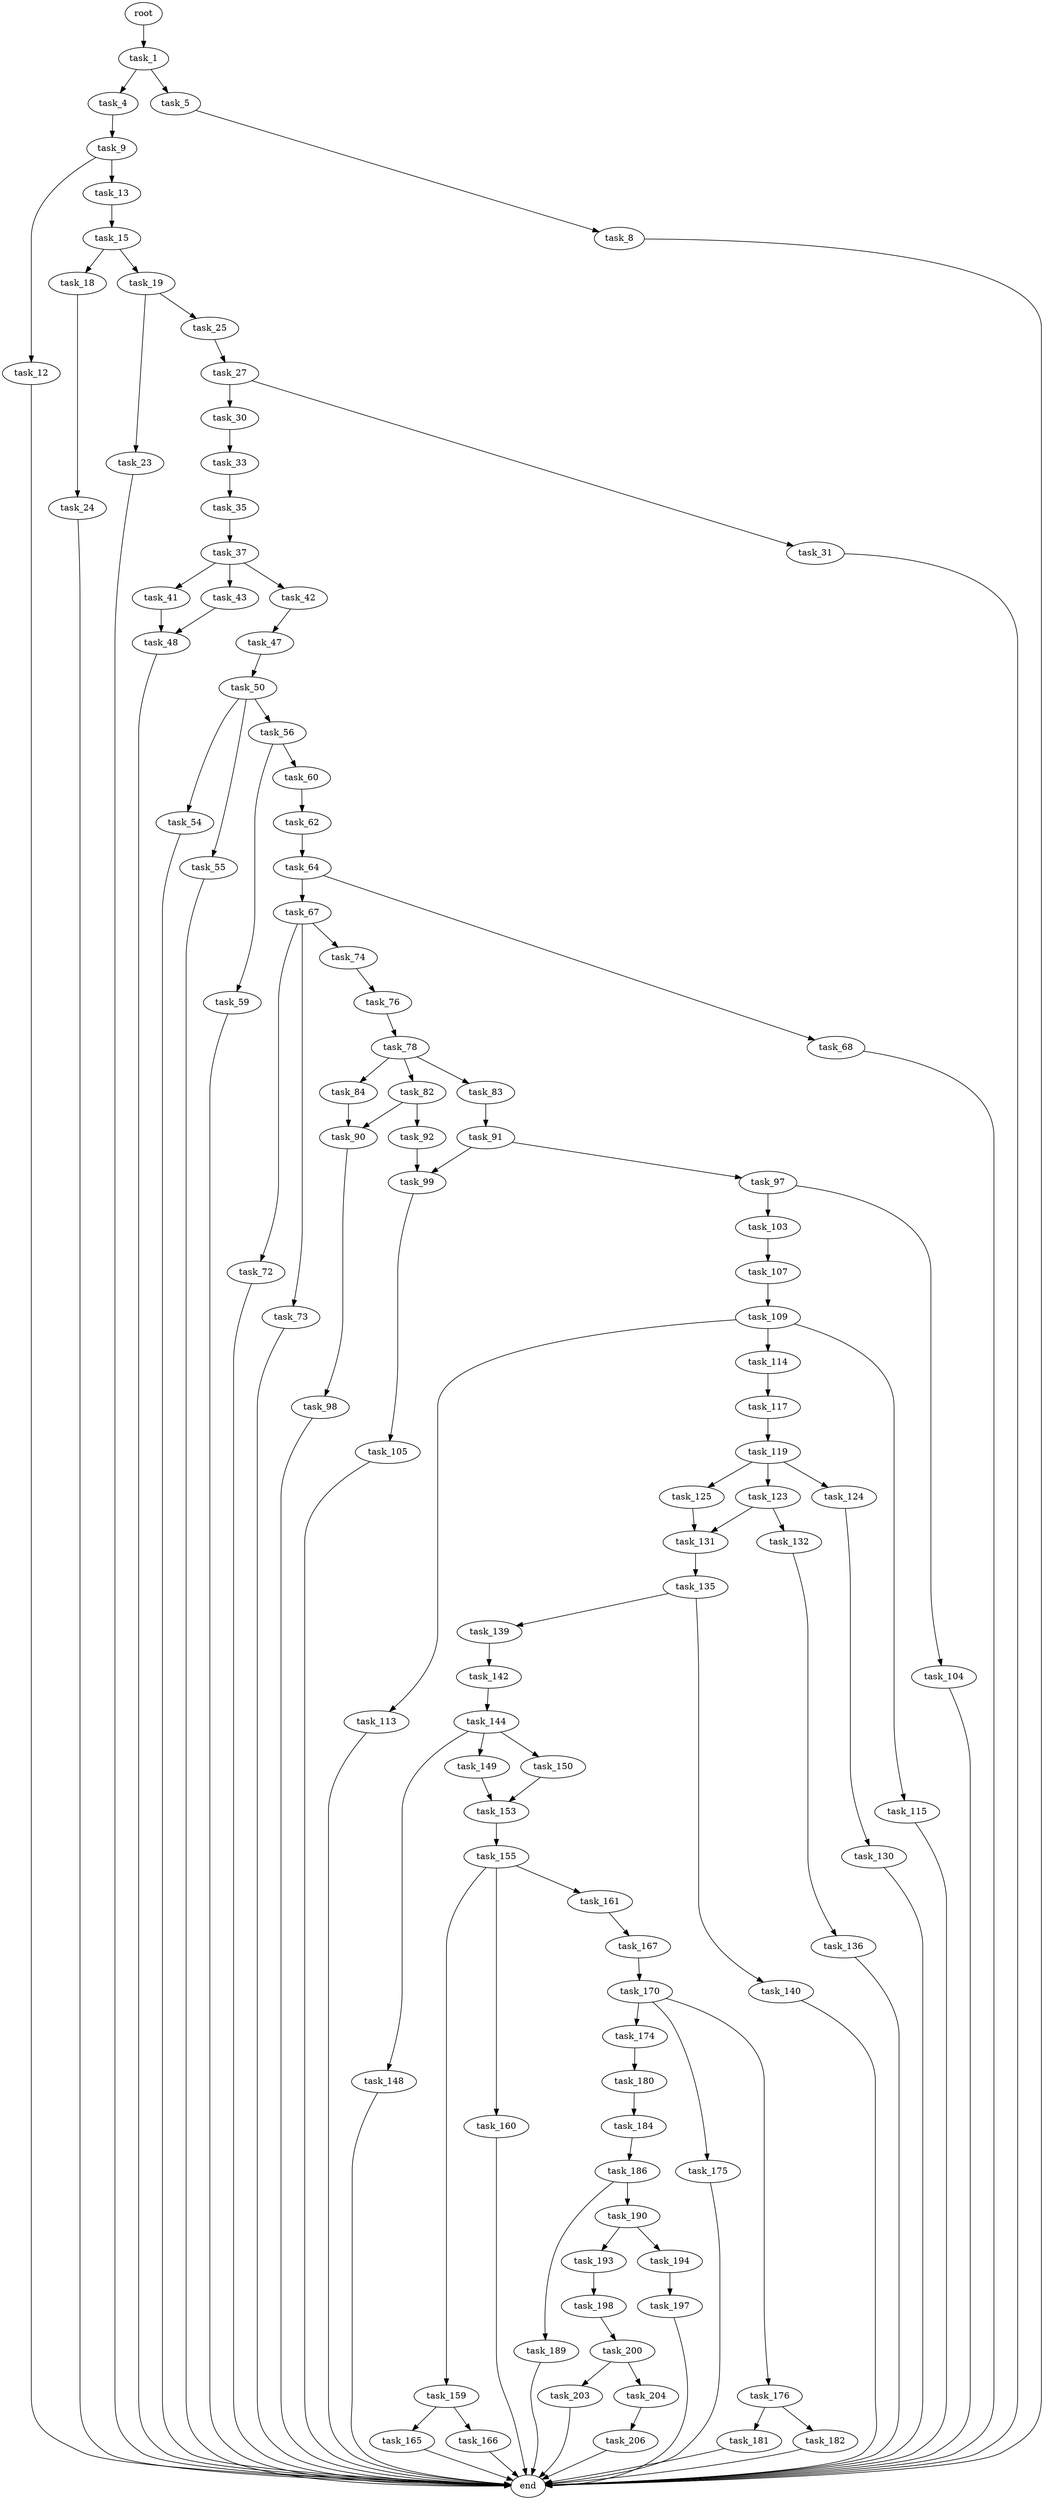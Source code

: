 digraph G {
  root [size="0.000000"];
  task_1 [size="824866644.000000"];
  task_4 [size="368293445632.000000"];
  task_5 [size="368293445632.000000"];
  task_8 [size="368293445632.000000"];
  task_9 [size="3558221197.000000"];
  task_12 [size="9423354729.000000"];
  task_13 [size="293141255261.000000"];
  task_15 [size="385648671383.000000"];
  task_18 [size="120766855049.000000"];
  task_19 [size="1792919930.000000"];
  task_23 [size="282165193029.000000"];
  task_24 [size="8589934592.000000"];
  task_25 [size="782757789696.000000"];
  task_27 [size="1093296062796.000000"];
  task_30 [size="808341469389.000000"];
  task_31 [size="145692122417.000000"];
  task_33 [size="12582770029.000000"];
  task_35 [size="28991029248.000000"];
  task_37 [size="255965243891.000000"];
  task_41 [size="228249061693.000000"];
  task_42 [size="229757908873.000000"];
  task_43 [size="782757789696.000000"];
  task_47 [size="644017605607.000000"];
  task_48 [size="368293445632.000000"];
  task_50 [size="104980639820.000000"];
  task_54 [size="368293445632.000000"];
  task_55 [size="27514886887.000000"];
  task_56 [size="191217714759.000000"];
  task_59 [size="12236928193.000000"];
  task_60 [size="782757789696.000000"];
  task_62 [size="11709198779.000000"];
  task_64 [size="134217728000.000000"];
  task_67 [size="28991029248.000000"];
  task_68 [size="42372406820.000000"];
  task_72 [size="2114665297.000000"];
  task_73 [size="549755813888.000000"];
  task_74 [size="9255345326.000000"];
  task_76 [size="157812882596.000000"];
  task_78 [size="97687932266.000000"];
  task_82 [size="8589934592.000000"];
  task_83 [size="38669471209.000000"];
  task_84 [size="9261489814.000000"];
  task_90 [size="134217728000.000000"];
  task_91 [size="5948736641.000000"];
  task_92 [size="295297424681.000000"];
  task_97 [size="1073741824000.000000"];
  task_98 [size="1073741824000.000000"];
  task_99 [size="64969157399.000000"];
  task_103 [size="1284166435338.000000"];
  task_104 [size="68719476736.000000"];
  task_105 [size="5517498047.000000"];
  task_107 [size="1887821594.000000"];
  task_109 [size="100957179856.000000"];
  task_113 [size="8280882793.000000"];
  task_114 [size="368293445632.000000"];
  task_115 [size="68719476736.000000"];
  task_117 [size="525919728458.000000"];
  task_119 [size="90192683861.000000"];
  task_123 [size="3501279116.000000"];
  task_124 [size="231928233984.000000"];
  task_125 [size="730585344.000000"];
  task_130 [size="17803318937.000000"];
  task_131 [size="1365241450.000000"];
  task_132 [size="12097069368.000000"];
  task_135 [size="21465268982.000000"];
  task_136 [size="48476093043.000000"];
  task_139 [size="782757789696.000000"];
  task_140 [size="68719476736.000000"];
  task_142 [size="4792350284.000000"];
  task_144 [size="5682087481.000000"];
  task_148 [size="134217728000.000000"];
  task_149 [size="696387836245.000000"];
  task_150 [size="231928233984.000000"];
  task_153 [size="642742433736.000000"];
  task_155 [size="423771312982.000000"];
  task_159 [size="549755813888.000000"];
  task_160 [size="368293445632.000000"];
  task_161 [size="30814563905.000000"];
  task_165 [size="134217728000.000000"];
  task_166 [size="144549180778.000000"];
  task_167 [size="782757789696.000000"];
  task_170 [size="465759739561.000000"];
  task_174 [size="68719476736.000000"];
  task_175 [size="8099441349.000000"];
  task_176 [size="1235945579551.000000"];
  task_180 [size="4279810893.000000"];
  task_181 [size="33559795586.000000"];
  task_182 [size="27076790672.000000"];
  task_184 [size="1959121191.000000"];
  task_186 [size="6858444357.000000"];
  task_189 [size="549755813888.000000"];
  task_190 [size="174062187337.000000"];
  task_193 [size="8589934592.000000"];
  task_194 [size="252890629383.000000"];
  task_197 [size="10301700256.000000"];
  task_198 [size="68719476736.000000"];
  task_200 [size="26854849915.000000"];
  task_203 [size="19047977122.000000"];
  task_204 [size="4488385176.000000"];
  task_206 [size="782757789696.000000"];
  end [size="0.000000"];

  root -> task_1 [size="1.000000"];
  task_1 -> task_4 [size="75497472.000000"];
  task_1 -> task_5 [size="75497472.000000"];
  task_4 -> task_9 [size="411041792.000000"];
  task_5 -> task_8 [size="411041792.000000"];
  task_8 -> end [size="1.000000"];
  task_9 -> task_12 [size="75497472.000000"];
  task_9 -> task_13 [size="75497472.000000"];
  task_12 -> end [size="1.000000"];
  task_13 -> task_15 [size="536870912.000000"];
  task_15 -> task_18 [size="838860800.000000"];
  task_15 -> task_19 [size="838860800.000000"];
  task_18 -> task_24 [size="134217728.000000"];
  task_19 -> task_23 [size="134217728.000000"];
  task_19 -> task_25 [size="134217728.000000"];
  task_23 -> end [size="1.000000"];
  task_24 -> end [size="1.000000"];
  task_25 -> task_27 [size="679477248.000000"];
  task_27 -> task_30 [size="679477248.000000"];
  task_27 -> task_31 [size="679477248.000000"];
  task_30 -> task_33 [size="679477248.000000"];
  task_31 -> end [size="1.000000"];
  task_33 -> task_35 [size="209715200.000000"];
  task_35 -> task_37 [size="75497472.000000"];
  task_37 -> task_41 [size="411041792.000000"];
  task_37 -> task_42 [size="411041792.000000"];
  task_37 -> task_43 [size="411041792.000000"];
  task_41 -> task_48 [size="301989888.000000"];
  task_42 -> task_47 [size="209715200.000000"];
  task_43 -> task_48 [size="679477248.000000"];
  task_47 -> task_50 [size="679477248.000000"];
  task_48 -> end [size="1.000000"];
  task_50 -> task_54 [size="411041792.000000"];
  task_50 -> task_55 [size="411041792.000000"];
  task_50 -> task_56 [size="411041792.000000"];
  task_54 -> end [size="1.000000"];
  task_55 -> end [size="1.000000"];
  task_56 -> task_59 [size="134217728.000000"];
  task_56 -> task_60 [size="134217728.000000"];
  task_59 -> end [size="1.000000"];
  task_60 -> task_62 [size="679477248.000000"];
  task_62 -> task_64 [size="33554432.000000"];
  task_64 -> task_67 [size="209715200.000000"];
  task_64 -> task_68 [size="209715200.000000"];
  task_67 -> task_72 [size="75497472.000000"];
  task_67 -> task_73 [size="75497472.000000"];
  task_67 -> task_74 [size="75497472.000000"];
  task_68 -> end [size="1.000000"];
  task_72 -> end [size="1.000000"];
  task_73 -> end [size="1.000000"];
  task_74 -> task_76 [size="536870912.000000"];
  task_76 -> task_78 [size="134217728.000000"];
  task_78 -> task_82 [size="134217728.000000"];
  task_78 -> task_83 [size="134217728.000000"];
  task_78 -> task_84 [size="134217728.000000"];
  task_82 -> task_90 [size="33554432.000000"];
  task_82 -> task_92 [size="33554432.000000"];
  task_83 -> task_91 [size="838860800.000000"];
  task_84 -> task_90 [size="301989888.000000"];
  task_90 -> task_98 [size="209715200.000000"];
  task_91 -> task_97 [size="679477248.000000"];
  task_91 -> task_99 [size="679477248.000000"];
  task_92 -> task_99 [size="209715200.000000"];
  task_97 -> task_103 [size="838860800.000000"];
  task_97 -> task_104 [size="838860800.000000"];
  task_98 -> end [size="1.000000"];
  task_99 -> task_105 [size="75497472.000000"];
  task_103 -> task_107 [size="838860800.000000"];
  task_104 -> end [size="1.000000"];
  task_105 -> end [size="1.000000"];
  task_107 -> task_109 [size="209715200.000000"];
  task_109 -> task_113 [size="75497472.000000"];
  task_109 -> task_114 [size="75497472.000000"];
  task_109 -> task_115 [size="75497472.000000"];
  task_113 -> end [size="1.000000"];
  task_114 -> task_117 [size="411041792.000000"];
  task_115 -> end [size="1.000000"];
  task_117 -> task_119 [size="679477248.000000"];
  task_119 -> task_123 [size="75497472.000000"];
  task_119 -> task_124 [size="75497472.000000"];
  task_119 -> task_125 [size="75497472.000000"];
  task_123 -> task_131 [size="75497472.000000"];
  task_123 -> task_132 [size="75497472.000000"];
  task_124 -> task_130 [size="301989888.000000"];
  task_125 -> task_131 [size="75497472.000000"];
  task_130 -> end [size="1.000000"];
  task_131 -> task_135 [size="134217728.000000"];
  task_132 -> task_136 [size="209715200.000000"];
  task_135 -> task_139 [size="838860800.000000"];
  task_135 -> task_140 [size="838860800.000000"];
  task_136 -> end [size="1.000000"];
  task_139 -> task_142 [size="679477248.000000"];
  task_140 -> end [size="1.000000"];
  task_142 -> task_144 [size="134217728.000000"];
  task_144 -> task_148 [size="134217728.000000"];
  task_144 -> task_149 [size="134217728.000000"];
  task_144 -> task_150 [size="134217728.000000"];
  task_148 -> end [size="1.000000"];
  task_149 -> task_153 [size="679477248.000000"];
  task_150 -> task_153 [size="301989888.000000"];
  task_153 -> task_155 [size="536870912.000000"];
  task_155 -> task_159 [size="411041792.000000"];
  task_155 -> task_160 [size="411041792.000000"];
  task_155 -> task_161 [size="411041792.000000"];
  task_159 -> task_165 [size="536870912.000000"];
  task_159 -> task_166 [size="536870912.000000"];
  task_160 -> end [size="1.000000"];
  task_161 -> task_167 [size="33554432.000000"];
  task_165 -> end [size="1.000000"];
  task_166 -> end [size="1.000000"];
  task_167 -> task_170 [size="679477248.000000"];
  task_170 -> task_174 [size="536870912.000000"];
  task_170 -> task_175 [size="536870912.000000"];
  task_170 -> task_176 [size="536870912.000000"];
  task_174 -> task_180 [size="134217728.000000"];
  task_175 -> end [size="1.000000"];
  task_176 -> task_181 [size="838860800.000000"];
  task_176 -> task_182 [size="838860800.000000"];
  task_180 -> task_184 [size="75497472.000000"];
  task_181 -> end [size="1.000000"];
  task_182 -> end [size="1.000000"];
  task_184 -> task_186 [size="209715200.000000"];
  task_186 -> task_189 [size="536870912.000000"];
  task_186 -> task_190 [size="536870912.000000"];
  task_189 -> end [size="1.000000"];
  task_190 -> task_193 [size="536870912.000000"];
  task_190 -> task_194 [size="536870912.000000"];
  task_193 -> task_198 [size="33554432.000000"];
  task_194 -> task_197 [size="209715200.000000"];
  task_197 -> end [size="1.000000"];
  task_198 -> task_200 [size="134217728.000000"];
  task_200 -> task_203 [size="679477248.000000"];
  task_200 -> task_204 [size="679477248.000000"];
  task_203 -> end [size="1.000000"];
  task_204 -> task_206 [size="75497472.000000"];
  task_206 -> end [size="1.000000"];
}

